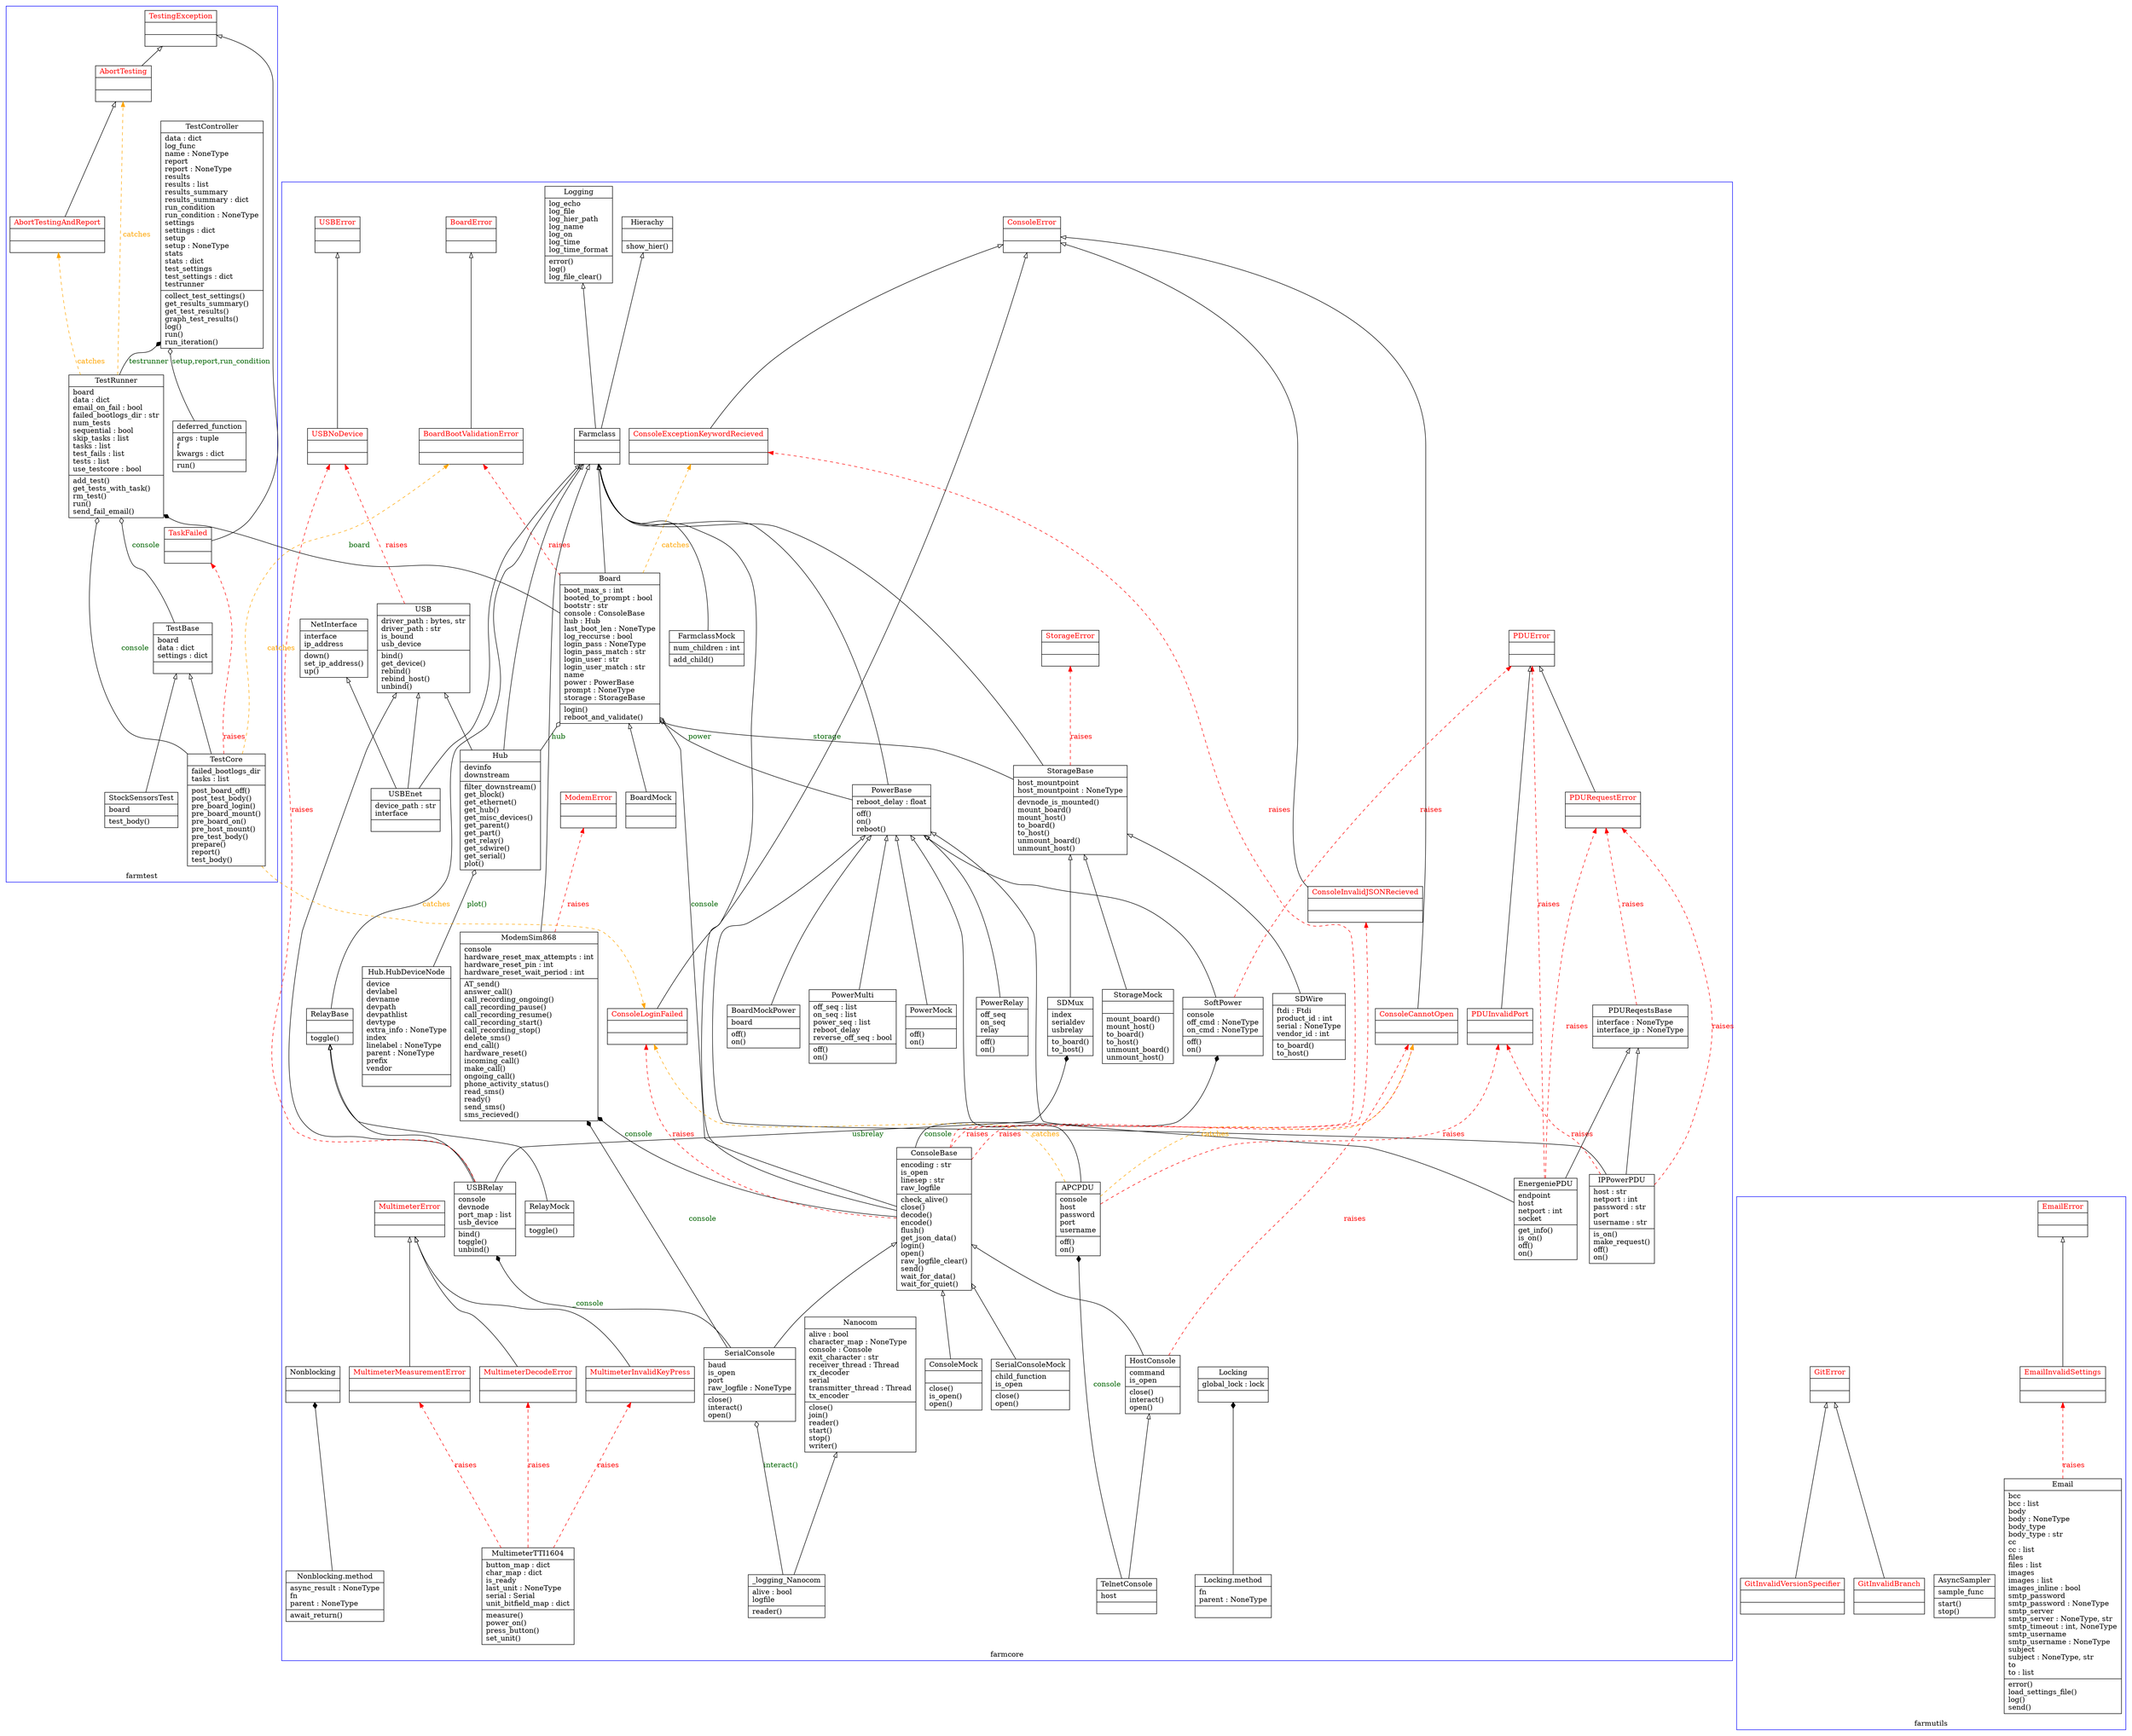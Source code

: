 digraph "classes_farm-core" {
    charset="utf-8"
    rankdir=BT
    // ==========================
    // ==== Farmcore Classes ====
    // ==========================
    subgraph cluster_farmcore {
		label = "farmcore";
		color=blue

        "21" [label="{Farmclass|\l|}", shape="record"];
        label="farmcore";
        "22" [label="{FarmclassMock|num_children : int\l|add_child()\l}", shape="record"];
        "26" [label="{Hierachy|\l|show_hier()\l}", shape="record"];
        "31" [label="{Locking|global_lock : lock\l|}", shape="record"];
        "83" [label="{Locking.method|fn\lparent : NoneType\l|}", shape="record"];
        "32" [label="{Logging|log_echo\llog_file\llog_hier_path\llog_name\llog_on\llog_time\llog_time_format\l|error()\llog()\llog_file_clear()\l}", shape="record"];

        "4" [label="{Board|boot_max_s : int\lbooted_to_prompt : bool\lbootstr : str\lconsole : ConsoleBase\lhub : Hub\llast_boot_len : NoneType\llog_reccurse : bool\llogin_pass : NoneType\llogin_pass_match : str\llogin_user : str\llogin_user_match : str\lname\lpower : PowerBase\lprompt : NoneType\lstorage : StorageBase\l|login()\lreboot_and_validate()\l}", shape="record"];
        "7" [label="{BoardMock|\l|}", shape="record"];
        "8" [label="{BoardMockPower|board\l|off()\lon()\l}", shape="record"];

        "9" [label="{ConsoleBase|encoding : str\lis_open\llinesep : str\lraw_logfile\l|check_alive()\lclose()\ldecode()\lencode()\lflush()\lget_json_data()\llogin()\lopen()\lraw_logfile_clear()\lsend()\lwait_for_data()\lwait_for_quiet()\l}", shape="record"];
        "15" [label="{ConsoleMock|\l|close()\lis_open()\lopen()\l}", shape="record"];
        "27" [label="{HostConsole|command\lis_open\l|close()\linteract()\lopen()\l}", shape="record"];
        "68" [label="{TelnetConsole|host\l|}", shape="record"];
        "60" [label="{SerialConsole|baud\lis_open\lport\lraw_logfile : NoneType\l|close()\linteract()\lopen()\l}", shape="record"];
        "61" [label="{SerialConsoleMock|child_function\lis_open\l|close()\lopen()\l}", shape="record"];
        "46" [label="{Nanocom|alive : bool\lcharacter_map : NoneType\lconsole : Console\lexit_character : str\lreceiver_thread : Thread\lrx_decoder\lserial\ltransmitter_thread : Thread\ltx_encoder\l|close()\ljoin()\lreader()\lstart()\lstop()\lwriter()\l}", shape="record"];
        "81" [label="{_logging_Nanocom|alive : bool\llogfile\l|reader()\l}", shape="record"];

        "52" [label="{PowerBase|reboot_delay : float\l|off()\lon()\lreboot()\l}", shape="record"];
        "53" [label="{PowerMock|\l|off()\lon()\l}", shape="record"];
        "54" [label="{PowerMulti|off_seq : list\lon_seq : list\lpower_seq : list\lreboot_delay\lreverse_off_seq : bool\l|off()\lon()\l}", shape="record"];
        "55" [label="{PowerRelay|off_seq\lon_seq\lrelay\l|off()\lon()\l}", shape="record"];
        "62" [label="{SoftPower|console\loff_cmd : NoneType\lon_cmd : NoneType\l|off()\lon()\l}", shape="record"];
        "50" [label="{PDUReqestsBase|interface : NoneType\linterface_ip : NoneType\l|}", shape="record"];
        "29" [label="{IPPowerPDU|host : str\lnetport : int\lpassword : str\lport\lusername : str\l|is_on()\lmake_request()\loff()\lon()\l}", shape="record"];
        "20" [label="{EnergeniePDU|endpoint\lhost\lnetport : int\lsocket\l|get_info()\lis_on()\loff()\lon()\l}", shape="record"];
        "0" [label="{APCPDU|console\lhost\lpassword\lport\lusername\l|off()\lon()\l}", shape="record"];

        "56" [label="{RelayBase|\l|toggle()\l}", shape="record"];
        "57" [label="{RelayMock|\l|toggle()\l}", shape="record"];
        "79" [label="{USBRelay|console\ldevnode\lport_map : list\lusb_device\l|bind()\ltoggle()\lunbind()\l}", shape="record"];

        "64" [label="{StorageBase|host_mountpoint\lhost_mountpoint : NoneType\l|devnode_is_mounted()\lmount_board()\lmount_host()\lto_board()\lto_host()\lunmount_board()\lunmount_host()\l}", shape="record"];
        "58" [label="{SDMux|index\lserialdev\lusbrelay\l|to_board()\lto_host()\l}", shape="record"];
        "59" [label="{SDWire|ftdi : Ftdi\lproduct_id : int\lserial : NoneType\lvendor_id : int\l|to_board()\lto_host()\l}", shape="record"];
        "66" [label="{StorageMock|\l|mount_board()\lmount_host()\lto_board()\lto_host()\lunmount_board()\lunmount_host()\l}", shape="record"];

        "28" [label="{Hub|devinfo\ldownstream\l|filter_downstream()\lget_block()\lget_ethernet()\lget_hub()\lget_misc_devices()\lget_parent()\lget_part()\lget_relay()\lget_sdwire()\lget_serial()\lplot()\l}", shape="record"];
        "16" [label="{Hub.HubDeviceNode|device\ldevlabel\ldevname\ldevpath\ldevpathlist\ldevtype\lextra_info : NoneType\lindex\llinelabel : NoneType\lparent : NoneType\lprefix\lvendor\l|}", shape="record"];

        "75" [label="{USB|driver_path : bytes, str\ldriver_path : str\lis_bound\lusb_device\l|bind()\lget_device()\lrebind()\lrebind_host()\lunbind()\l}", shape="record"];
        "76" [label="{USBEnet|device_path : str\linterface\l|}", shape="record"];

        "30" [label="{NetInterface|interface\lip_address\l|down()\lset_ip_address()\lup()\l}", shape="record"];

        "34" [label="{ModemSim868|console\lhardware_reset_max_attempts : int\lhardware_reset_pin : int\lhardware_reset_wait_period : int\l|AT_send()\lanswer_call()\lcall_recording_ongoing()\lcall_recording_pause()\lcall_recording_resume()\lcall_recording_start()\lcall_recording_stop()\ldelete_sms()\lend_call()\lhardware_reset()\lincoming_call()\lmake_call()\longoing_call()\lphone_activity_status()\lread_sms()\lready()\lsend_sms()\lsms_recieved()\l}", shape="record"];

        "39" [label="{MultimeterTTI1604|button_map : dict\lchar_map : dict\lis_ready\llast_unit : NoneType\lserial : Serial\lunit_bitfield_map : dict\l|measure()\lpower_on()\lpress_button()\lset_unit()\l}", shape="record"];

        // Exceptions
        "6" [ label="{BoardError|\l|}", fontcolor="red", shape="record"];
        "5" [ label="{BoardBootValidationError|\l|}", fontcolor="red", shape="record"];

        "11" [ label="{ConsoleError|\l|}", fontcolor="red", shape="record"];
        "10" [ label="{ConsoleCannotOpen|\l|}", fontcolor="red", shape="record"];
        "12" [ label="{ConsoleExceptionKeywordRecieved|\l|}", fontcolor="red", shape="record"];
        "13" [ label="{ConsoleInvalidJSONRecieved|\l|}", fontcolor="red", shape="record"];
        "14" [ label="{ConsoleLoginFailed|\l|}", fontcolor="red", shape="record"];

        "36" [ label="{MultimeterError|\l|}", fontcolor="red", shape="record"];
        "35" [ label="{MultimeterDecodeError|\l|}", fontcolor="red", shape="record"];
        "37" [ label="{MultimeterInvalidKeyPress|\l|}", fontcolor="red", shape="record"];
        "38" [ label="{MultimeterMeasurementError|\l|}", fontcolor="red", shape="record"];

        "48" [ label="{PDUError|\l|}", fontcolor="red", shape="record"];
        "51" [ label="{PDURequestError|\l|}", fontcolor="red", shape="record"];
        "49" [ label="{PDUInvalidPort|\l|}", fontcolor="red", shape="record"];

        "65" [ label="{StorageError|\l|}", fontcolor="red", shape="record"];

        "77" [ label="{USBError|\l|}", fontcolor="red", shape="record"];
        "78" [ label="{USBNoDevice|\l|}", fontcolor="red", shape="record"];

        "33" [ label="{ModemError|\l|}", fontcolor="red", shape="record"];

        "47" [label="{Nonblocking|\l|}", shape="record"];
        "84" [label="{Nonblocking.method|async_result : NoneType\lfn\lparent : NoneType\l|await_return()\l}", shape="record"];
    }

    // ==========================
    // ==== Farmtest Classes ====
    // ==========================
    subgraph cluster_farmtest {
		label = "farmtest";
		color=blue

        "69" [label="{TestBase|board\ldata : dict\lsettings : dict\l|}", shape="record"];
        "71" [label="{TestCore|failed_bootlogs_dir\ltasks : list\l|post_board_off()\lpost_test_body()\lpre_board_login()\lpre_board_mount()\lpre_board_on()\lpre_host_mount()\lpre_test_body()\lprepare()\lreport()\ltest_body()\l}", shape="record"];
        "73" [label="{TestRunner|board\ldata : dict\lemail_on_fail : bool\lfailed_bootlogs_dir : str\lnum_tests\lsequential : bool\lskip_tasks : list\ltasks : list\ltest_fails : list\ltests : list\luse_testcore : bool\l|add_test()\lget_tests_with_task()\lrm_test()\lrun()\lsend_fail_email()\l}", shape="record"];
        "70" [label="{TestController|data : dict\llog_func\lname : NoneType\lreport\lreport : NoneType\lresults\lresults : list\lresults_summary\lresults_summary : dict\lrun_condition\lrun_condition : NoneType\lsettings\lsettings : dict\lsetup\lsetup : NoneType\lstats\lstats : dict\ltest_settings\ltest_settings : dict\ltestrunner\l|collect_test_settings()\lget_results_summary()\lget_test_results()\lgraph_test_results()\llog()\lrun()\lrun_iteration()\l}", shape="record"];

        "82" [label="{deferred_function|args : tuple\lf\lkwargs : dict\l|run()\l}", shape="record"];
        "63" [label="{StockSensorsTest|board\l|test_body()\l}", shape="record"];

        // Exceptions
        "74" [ label="{TestingException|\l|}", fontcolor="red", shape="record"];
        "67" [ label="{TaskFailed|\l|}", fontcolor="red", shape="record"];
        "2" [ label="{AbortTestingAndReport|\l|}", fontcolor="red", shape="record"];
        "1" [ label="{AbortTesting|\l|}", fontcolor="red", shape="record"];
    }

    // ===========================
    // ==== Farmutils Classes ====
    // ===========================
    subgraph cluster_farmutils {
		label = "farmutils";
		color=blue

        "17" [label="{Email|bcc\lbcc : list\lbody\lbody : NoneType\lbody_type\lbody_type : str\lcc\lcc : list\lfiles\lfiles : list\limages\limages : list\limages_inline : bool\lsmtp_password\lsmtp_password : NoneType\lsmtp_server\lsmtp_server : NoneType, str\lsmtp_timeout : int, NoneType\lsmtp_username\lsmtp_username : NoneType\lsubject\lsubject : NoneType, str\lto\lto : list\l|error()\lload_settings_file()\llog()\lsend()\l}", shape="record"];
        "3" [label="{AsyncSampler|sample_func\l|start()\lstop()\l}", shape="record"];

        // Exceptions
        "18" [ label="{EmailError|\l|}", fontcolor="red", shape="record"];
        "19" [ label="{EmailInvalidSettings|\l|}", fontcolor="red", shape="record"];
        "23" [ label="{GitError|\l|}", fontcolor="red", shape="record"];
        "24" [ label="{GitInvalidBranch|\l|}", fontcolor="red", shape="record"];
        "25" [ label="{GitInvalidVersionSpecifier|\l|}", fontcolor="red", shape="record"];
    }

    // =======================
    // ==== Relationships ====
    // =======================
    // == Raises Exceptions ==
    "4" -> "5" [arrowhead="normal", arrowtail="none", color="red", fontcolor="red", label="raises", style="dashed"];

    // = farmcore =
    // MultimeterErrors
    "39" -> "35" [arrowhead="normal", arrowtail="none", color="red", fontcolor="red", label="raises", style="dashed"];
    "39" -> "37" [arrowhead="normal", arrowtail="none", color="red", fontcolor="red", label="raises", style="dashed"];
    "39" -> "38" [arrowhead="normal", arrowtail="none", color="red", fontcolor="red", label="raises", style="dashed"];

    // ConsoleErrors
    "9" -> "10" [arrowhead="normal", arrowtail="none", color="red", fontcolor="red", label="raises", style="dashed"];
    "9" -> "12" [arrowhead="normal", arrowtail="none", color="red", fontcolor="red", label="raises", style="dashed"];
    "9" -> "13" [arrowhead="normal", arrowtail="none", color="red", fontcolor="red", label="raises", style="dashed"];
    "9" -> "14" [arrowhead="normal", arrowtail="none", color="red", fontcolor="red", label="raises", style="dashed"];
    "27" -> "10" [arrowhead="normal", arrowtail="none", color="red", fontcolor="red", label="raises", style="dashed"];

    // PDUErrors
    "20" -> "51" [arrowhead="normal", arrowtail="none", color="red", fontcolor="red", label="raises", style="dashed"];
    "29" -> "51" [arrowhead="normal", arrowtail="none", color="red", fontcolor="red", label="raises", style="dashed"];
    "50" -> "51" [arrowhead="normal", arrowtail="none", color="red", fontcolor="red", label="raises", style="dashed"];
    "62" -> "48" [arrowhead="normal", arrowtail="none", color="red", fontcolor="red", label="raises", style="dashed"];
    "20" -> "48" [arrowhead="normal", arrowtail="none", color="red", fontcolor="red", label="raises", style="dashed"];
    "0" -> "49" [arrowhead="normal", arrowtail="none", color="red", fontcolor="red", label="raises", style="dashed"];
    "29" -> "49" [arrowhead="normal", arrowtail="none", color="red", fontcolor="red", label="raises", style="dashed"];

    // StorageErrors
    "64" -> "65" [arrowhead="normal", arrowtail="none", color="red", fontcolor="red", label="raises", style="dashed"];

    // USBErrors
    "75" -> "78" [arrowhead="normal", arrowtail="none", color="red", fontcolor="red", label="raises", style="dashed"];
    "79" -> "78" [arrowhead="normal", arrowtail="none", color="red", fontcolor="red", label="raises", style="dashed"];

    // ModemErrors
    "34" -> "33" [arrowhead="normal", arrowtail="none", color="red", fontcolor="red", label="raises", style="dashed"];

    // = farmtest=
    "71" -> "67" [arrowhead="normal", arrowtail="none", color="red", fontcolor="red", label="raises", style="dashed"];

    // = farmutils
    "17" -> "19" [arrowhead="normal", arrowtail="none", color="red", fontcolor="red", label="raises", style="dashed"];

    // == Catches Exceptions ==
    // = farmcore =
    "0" -> "10" [arrowhead="normal", arrowtail="none", color="orange", fontcolor="orange", label="catches", style="dashed"];
    "4" -> "12" [arrowhead="normal", arrowtail="none", color="orange", fontcolor="orange", label="catches", style="dashed"];
    "0" -> "14" [arrowhead="normal", arrowtail="none", color="orange", fontcolor="orange", label="catches", style="dashed"];
    "71" -> "14" [arrowhead="normal", arrowtail="none", color="orange", fontcolor="orange", label="catches", style="dashed"];
    "71" -> "5" [arrowhead="normal", arrowtail="none", color="orange", fontcolor="orange", label="catches", style="dashed"];

    // = farmtest =
    "73" -> "2" [arrowhead="normal", arrowtail="none", color="orange", fontcolor="orange", label="catches", style="dashed"];
    "73" -> "1" [arrowhead="normal", arrowtail="none", color="orange", fontcolor="orange", label="catches", style="dashed"];

    // = farmutils =

    // Inheitance/Relisation
    "0" -> "52" [arrowhead="empty", arrowtail="none"];
    "1" -> "74" [arrowhead="empty", arrowtail="none"];
    "2" -> "1" [arrowhead="empty", arrowtail="none"];
    "4" -> "21" [arrowhead="empty", arrowtail="none"];
    "5" -> "6" [arrowhead="empty", arrowtail="none"];
    "7" -> "4" [arrowhead="empty", arrowtail="none"];
    "8" -> "52" [arrowhead="empty", arrowtail="none"];
    "9" -> "21" [arrowhead="empty", arrowtail="none"];
    "10" -> "11" [arrowhead="empty", arrowtail="none"];
    "12" -> "11" [arrowhead="empty", arrowtail="none"];
    "13" -> "11" [arrowhead="empty", arrowtail="none"];
    "14" -> "11" [arrowhead="empty", arrowtail="none"];
    "15" -> "9" [arrowhead="empty", arrowtail="none"];
    "19" -> "18" [arrowhead="empty", arrowtail="none"];
    "20" -> "50" [arrowhead="empty", arrowtail="none"];
    "20" -> "52" [arrowhead="empty", arrowtail="none"];
    "21" -> "26" [arrowhead="empty", arrowtail="none"];
    "21" -> "32" [arrowhead="empty", arrowtail="none"];
    "22" -> "21" [arrowhead="empty", arrowtail="none"];
    "24" -> "23" [arrowhead="empty", arrowtail="none"];
    "25" -> "23" [arrowhead="empty", arrowtail="none"];
    "27" -> "9" [arrowhead="empty", arrowtail="none"];
    "28" -> "21" [arrowhead="empty", arrowtail="none"];
    "28" -> "75" [arrowhead="empty", arrowtail="none"];
    "29" -> "50" [arrowhead="empty", arrowtail="none"];
    "29" -> "52" [arrowhead="empty", arrowtail="none"];
    "34" -> "21" [arrowhead="empty", arrowtail="none"];
    "35" -> "36" [arrowhead="empty", arrowtail="none"];
    "37" -> "36" [arrowhead="empty", arrowtail="none"];
    "38" -> "36" [arrowhead="empty", arrowtail="none"];
    "49" -> "48" [arrowhead="empty", arrowtail="none"];
    "51" -> "48" [arrowhead="empty", arrowtail="none"];
    "52" -> "21" [arrowhead="empty", arrowtail="none"];
    "53" -> "52" [arrowhead="empty", arrowtail="none"];
    "54" -> "52" [arrowhead="empty", arrowtail="none"];
    "55" -> "52" [arrowhead="empty", arrowtail="none"];
    "56" -> "21" [arrowhead="empty", arrowtail="none"];
    "57" -> "56" [arrowhead="empty", arrowtail="none"];
    "58" -> "64" [arrowhead="empty", arrowtail="none"];
    "59" -> "64" [arrowhead="empty", arrowtail="none"];
    "60" -> "9" [arrowhead="empty", arrowtail="none"];
    "61" -> "9" [arrowhead="empty", arrowtail="none"];
    "62" -> "52" [arrowhead="empty", arrowtail="none"];
    "63" -> "69" [arrowhead="empty", arrowtail="none"];
    "64" -> "21" [arrowhead="empty", arrowtail="none"];
    "66" -> "64" [arrowhead="empty", arrowtail="none"];
    "67" -> "74" [arrowhead="empty", arrowtail="none"];
    "68" -> "27" [arrowhead="empty", arrowtail="none"];
    "71" -> "69" [arrowhead="empty", arrowtail="none"];
    "76" -> "21" [arrowhead="empty", arrowtail="none"];
    "76" -> "30" [arrowhead="empty", arrowtail="none"];
    "76" -> "75" [arrowhead="empty", arrowtail="none"];
    "78" -> "77" [arrowhead="empty", arrowtail="none"];
    "79" -> "56" [arrowhead="empty", arrowtail="none"];
    "79" -> "75" [arrowhead="empty", arrowtail="none"];
    "81" -> "46" [arrowhead="empty", arrowtail="none"];

    // Composition
    "60" -> "34" [arrowhead="diamond", arrowtail="none", fontcolor="darkgreen", label="console", style="solid"];
    "60" -> "79" [arrowhead="diamond", arrowtail="none", fontcolor="darkgreen", label="_console", style="solid"];
    "68" -> "0" [arrowhead="diamond", arrowtail="none", fontcolor="darkgreen", label="console", style="solid"];
    "9" -> "34" [arrowhead="diamond", arrowtail="none", fontcolor="darkgreen", label="console", style="solid"];
    "9" -> "62" [arrowhead="diamond", arrowtail="none", fontcolor="darkgreen", label="console", style="solid"];
    "79" -> "58" [arrowhead="diamond", arrowtail="none", fontcolor="darkgreen", label="usbrelay", style="solid"];
    "4" -> "73" [arrowhead="diamond", arrowtail="none", fontcolor="darkgreen", label="board", style="solid"];
    "73" -> "70" [arrowhead="diamond", arrowtail="none", fontcolor="darkgreen", label="testrunner", style="solid"];
    "84" -> "47" [arrowhead="diamond", arrowtail="none", fontcolor="darkgreen", label="", style="solid"];
    "83" -> "31" [arrowhead="diamond", arrowtail="none", fontcolor="darkgreen", label="", style="solid"];

    // Aggregation
    "28" -> "4" [arrowhead="ediamond", arrowtail="none", fontcolor="darkgreen", label="hub", style="solid"];
    "64" -> "4" [arrowhead="ediamond", arrowtail="none", fontcolor="darkgreen", label="storage", style="solid"];
    "52" -> "4" [arrowhead="ediamond", arrowtail="none", fontcolor="darkgreen", label="power", style="solid"];
    "9" -> "4" [arrowhead="ediamond", arrowtail="none", fontcolor="darkgreen", label="console", style="solid"];
    "69" -> "73" [arrowhead="ediamond", arrowtail="none", fontcolor="darkgreen", label="console", style="solid"];
    "71" -> "73" [arrowhead="ediamond", arrowtail="none", fontcolor="darkgreen", label="console", style="solid"];
    "82" -> "70" [arrowhead="ediamond", arrowtail="none", fontcolor="darkgreen", label="setup,report,run_condition", style="solid"];
    "81" -> "60" [arrowhead="ediamond", arrowtail="none", fontcolor="darkgreen", label="interact()", style="solid"];
    "16" -> "28" [arrowhead="ediamond", arrowtail="none", fontcolor="darkgreen", label="plot()", style="solid"];
}
